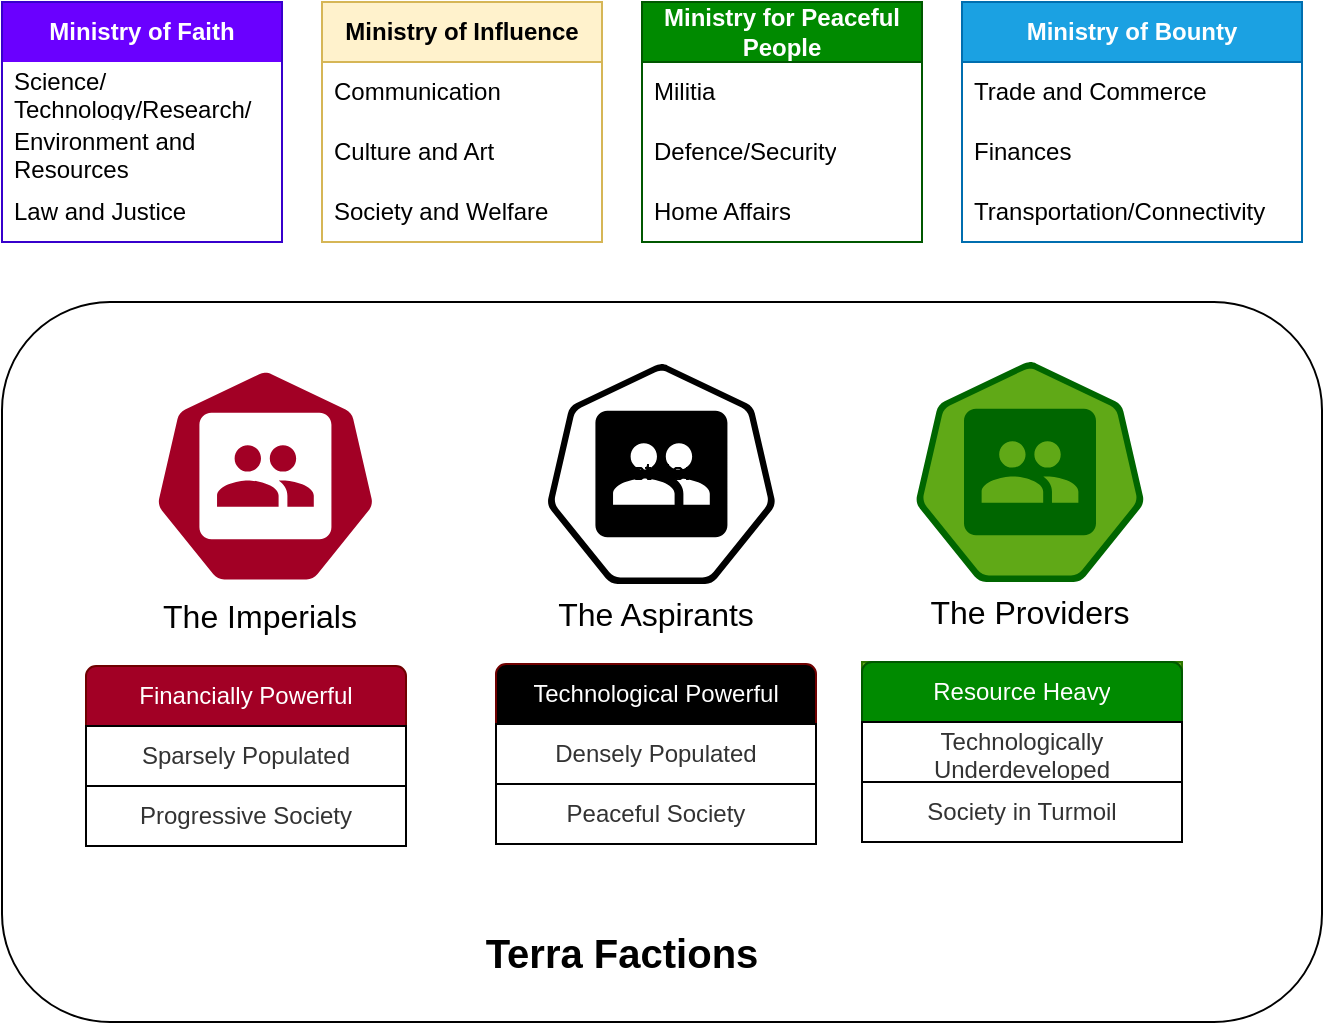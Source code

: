 <mxfile version="24.7.7">
  <diagram name="Page-1" id="OA5lhBvL4lhhUDkWxiJp">
    <mxGraphModel dx="1050" dy="548" grid="1" gridSize="10" guides="1" tooltips="1" connect="1" arrows="1" fold="1" page="1" pageScale="1" pageWidth="850" pageHeight="1100" background="#FFFFFF" math="0" shadow="0">
      <root>
        <mxCell id="0" />
        <mxCell id="1" parent="0" />
        <mxCell id="br0IHPuya0bW0puSbg45-51" value="" style="rounded=1;whiteSpace=wrap;html=1;" parent="1" vertex="1">
          <mxGeometry x="60" y="170" width="660" height="360" as="geometry" />
        </mxCell>
        <mxCell id="br0IHPuya0bW0puSbg45-3" value="&lt;b&gt;Ministry of Faith&lt;/b&gt;" style="swimlane;fontStyle=0;childLayout=stackLayout;horizontal=1;startSize=30;horizontalStack=0;resizeParent=1;resizeParentMax=0;resizeLast=0;collapsible=1;marginBottom=0;whiteSpace=wrap;html=1;fillColor=#6a00ff;strokeColor=#3700CC;fontColor=#ffffff;swimlaneLine=0;" parent="1" vertex="1">
          <mxGeometry x="60" y="20" width="140" height="120" as="geometry">
            <mxRectangle x="270" y="70" width="60" height="30" as="alternateBounds" />
          </mxGeometry>
        </mxCell>
        <mxCell id="br0IHPuya0bW0puSbg45-4" value="Science/ Technology/Research/ Health" style="text;strokeColor=none;fillColor=none;align=left;verticalAlign=middle;spacingLeft=4;spacingRight=4;overflow=hidden;points=[[0,0.5],[1,0.5]];portConstraint=eastwest;rotatable=0;whiteSpace=wrap;html=1;" parent="br0IHPuya0bW0puSbg45-3" vertex="1">
          <mxGeometry y="30" width="140" height="30" as="geometry" />
        </mxCell>
        <mxCell id="br0IHPuya0bW0puSbg45-5" value="Environment and Resources" style="text;strokeColor=none;fillColor=none;align=left;verticalAlign=middle;spacingLeft=4;spacingRight=4;overflow=hidden;points=[[0,0.5],[1,0.5]];portConstraint=eastwest;rotatable=0;whiteSpace=wrap;html=1;" parent="br0IHPuya0bW0puSbg45-3" vertex="1">
          <mxGeometry y="60" width="140" height="30" as="geometry" />
        </mxCell>
        <mxCell id="br0IHPuya0bW0puSbg45-59" value="Law and Justice" style="text;strokeColor=none;fillColor=none;align=left;verticalAlign=middle;spacingLeft=4;spacingRight=4;overflow=hidden;points=[[0,0.5],[1,0.5]];portConstraint=eastwest;rotatable=0;whiteSpace=wrap;html=1;" parent="br0IHPuya0bW0puSbg45-3" vertex="1">
          <mxGeometry y="90" width="140" height="30" as="geometry" />
        </mxCell>
        <mxCell id="br0IHPuya0bW0puSbg45-7" value="&lt;b&gt;Ministry of Influence&lt;/b&gt;" style="swimlane;fontStyle=0;childLayout=stackLayout;horizontal=1;startSize=30;horizontalStack=0;resizeParent=1;resizeParentMax=0;resizeLast=0;collapsible=1;marginBottom=0;whiteSpace=wrap;html=1;fillColor=#fff2cc;strokeColor=#d6b656;" parent="1" vertex="1">
          <mxGeometry x="220" y="20" width="140" height="120" as="geometry" />
        </mxCell>
        <mxCell id="br0IHPuya0bW0puSbg45-8" value="&lt;div&gt;Communication&lt;/div&gt;" style="text;strokeColor=none;fillColor=none;align=left;verticalAlign=middle;spacingLeft=4;spacingRight=4;overflow=hidden;points=[[0,0.5],[1,0.5]];portConstraint=eastwest;rotatable=0;whiteSpace=wrap;html=1;" parent="br0IHPuya0bW0puSbg45-7" vertex="1">
          <mxGeometry y="30" width="140" height="30" as="geometry" />
        </mxCell>
        <mxCell id="br0IHPuya0bW0puSbg45-9" value="Culture and Art" style="text;strokeColor=none;fillColor=none;align=left;verticalAlign=middle;spacingLeft=4;spacingRight=4;overflow=hidden;points=[[0,0.5],[1,0.5]];portConstraint=eastwest;rotatable=0;whiteSpace=wrap;html=1;" parent="br0IHPuya0bW0puSbg45-7" vertex="1">
          <mxGeometry y="60" width="140" height="30" as="geometry" />
        </mxCell>
        <mxCell id="br0IHPuya0bW0puSbg45-10" value="Society and Welfare" style="text;strokeColor=none;fillColor=none;align=left;verticalAlign=middle;spacingLeft=4;spacingRight=4;overflow=hidden;points=[[0,0.5],[1,0.5]];portConstraint=eastwest;rotatable=0;whiteSpace=wrap;html=1;" parent="br0IHPuya0bW0puSbg45-7" vertex="1">
          <mxGeometry y="90" width="140" height="30" as="geometry" />
        </mxCell>
        <mxCell id="br0IHPuya0bW0puSbg45-11" value="&lt;b&gt;Ministry of Bounty&lt;/b&gt;" style="swimlane;fontStyle=0;childLayout=stackLayout;horizontal=1;startSize=30;horizontalStack=0;resizeParent=1;resizeParentMax=0;resizeLast=0;collapsible=1;marginBottom=0;whiteSpace=wrap;html=1;fillColor=#1ba1e2;strokeColor=#006EAF;fontColor=#ffffff;" parent="1" vertex="1">
          <mxGeometry x="540" y="20" width="170" height="120" as="geometry" />
        </mxCell>
        <mxCell id="br0IHPuya0bW0puSbg45-12" value="Trade and Commerce" style="text;strokeColor=none;fillColor=none;align=left;verticalAlign=middle;spacingLeft=4;spacingRight=4;overflow=hidden;points=[[0,0.5],[1,0.5]];portConstraint=eastwest;rotatable=0;whiteSpace=wrap;html=1;" parent="br0IHPuya0bW0puSbg45-11" vertex="1">
          <mxGeometry y="30" width="170" height="30" as="geometry" />
        </mxCell>
        <mxCell id="br0IHPuya0bW0puSbg45-13" value="Finances" style="text;strokeColor=none;fillColor=none;align=left;verticalAlign=middle;spacingLeft=4;spacingRight=4;overflow=hidden;points=[[0,0.5],[1,0.5]];portConstraint=eastwest;rotatable=0;whiteSpace=wrap;html=1;" parent="br0IHPuya0bW0puSbg45-11" vertex="1">
          <mxGeometry y="60" width="170" height="30" as="geometry" />
        </mxCell>
        <mxCell id="br0IHPuya0bW0puSbg45-14" value="Transportation/Connectivity" style="text;strokeColor=none;fillColor=none;align=left;verticalAlign=middle;spacingLeft=4;spacingRight=4;overflow=hidden;points=[[0,0.5],[1,0.5]];portConstraint=eastwest;rotatable=0;whiteSpace=wrap;html=1;" parent="br0IHPuya0bW0puSbg45-11" vertex="1">
          <mxGeometry y="90" width="170" height="30" as="geometry" />
        </mxCell>
        <mxCell id="br0IHPuya0bW0puSbg45-15" value="&lt;b&gt;Ministry for Peaceful People&lt;/b&gt;" style="swimlane;fontStyle=0;childLayout=stackLayout;horizontal=1;startSize=30;horizontalStack=0;resizeParent=1;resizeParentMax=0;resizeLast=0;collapsible=1;marginBottom=0;whiteSpace=wrap;html=1;fillColor=#008a00;fontColor=#ffffff;strokeColor=#005700;" parent="1" vertex="1">
          <mxGeometry x="380" y="20" width="140" height="120" as="geometry">
            <mxRectangle x="370" y="20" width="190" height="30" as="alternateBounds" />
          </mxGeometry>
        </mxCell>
        <mxCell id="br0IHPuya0bW0puSbg45-16" value="Militia" style="text;strokeColor=none;fillColor=none;align=left;verticalAlign=middle;spacingLeft=4;spacingRight=4;overflow=hidden;points=[[0,0.5],[1,0.5]];portConstraint=eastwest;rotatable=0;whiteSpace=wrap;html=1;" parent="br0IHPuya0bW0puSbg45-15" vertex="1">
          <mxGeometry y="30" width="140" height="30" as="geometry" />
        </mxCell>
        <mxCell id="br0IHPuya0bW0puSbg45-17" value="Defence/Security" style="text;strokeColor=none;fillColor=none;align=left;verticalAlign=middle;spacingLeft=4;spacingRight=4;overflow=hidden;points=[[0,0.5],[1,0.5]];portConstraint=eastwest;rotatable=0;whiteSpace=wrap;html=1;" parent="br0IHPuya0bW0puSbg45-15" vertex="1">
          <mxGeometry y="60" width="140" height="30" as="geometry" />
        </mxCell>
        <mxCell id="br0IHPuya0bW0puSbg45-18" value="Home Affairs" style="text;strokeColor=none;fillColor=none;align=left;verticalAlign=middle;spacingLeft=4;spacingRight=4;overflow=hidden;points=[[0,0.5],[1,0.5]];portConstraint=eastwest;rotatable=0;whiteSpace=wrap;html=1;" parent="br0IHPuya0bW0puSbg45-15" vertex="1">
          <mxGeometry y="90" width="140" height="30" as="geometry" />
        </mxCell>
        <mxCell id="br0IHPuya0bW0puSbg45-26" value="" style="group" parent="1" vertex="1" connectable="0">
          <mxGeometry x="129" y="202" width="120.0" height="140" as="geometry" />
        </mxCell>
        <mxCell id="br0IHPuya0bW0puSbg45-19" value="" style="aspect=fixed;sketch=0;html=1;dashed=0;whitespace=wrap;verticalLabelPosition=bottom;verticalAlign=top;fillColor=#a20025;strokeColor=#FFFFFF;points=[[0.005,0.63,0],[0.1,0.2,0],[0.9,0.2,0],[0.5,0,0],[0.995,0.63,0],[0.72,0.99,0],[0.5,1,0],[0.28,0.99,0]];shape=mxgraph.kubernetes.icon2;prIcon=group;fontColor=#ffffff;" parent="br0IHPuya0bW0puSbg45-26" vertex="1">
          <mxGeometry x="5.42" width="114.58" height="110" as="geometry" />
        </mxCell>
        <mxCell id="br0IHPuya0bW0puSbg45-25" value="&lt;font style=&quot;font-size: 16px;&quot;&gt;The Imperials&lt;/font&gt;" style="text;html=1;align=center;verticalAlign=middle;whiteSpace=wrap;rounded=0;" parent="br0IHPuya0bW0puSbg45-26" vertex="1">
          <mxGeometry y="110" width="120" height="30" as="geometry" />
        </mxCell>
        <mxCell id="br0IHPuya0bW0puSbg45-30" value="" style="group" parent="1" vertex="1" connectable="0">
          <mxGeometry x="514" y="200" width="120" height="140" as="geometry" />
        </mxCell>
        <mxCell id="br0IHPuya0bW0puSbg45-23" value="" style="aspect=fixed;sketch=0;html=1;dashed=0;whitespace=wrap;verticalLabelPosition=bottom;verticalAlign=top;fillColor=#60a917;strokeColor=#006600;points=[[0.005,0.63,0],[0.1,0.2,0],[0.9,0.2,0],[0.5,0,0],[0.995,0.63,0],[0.72,0.99,0],[0.5,1,0],[0.28,0.99,0]];shape=mxgraph.kubernetes.icon2;prIcon=group;fontColor=#ffffff;" parent="br0IHPuya0bW0puSbg45-30" vertex="1">
          <mxGeometry x="2.71" width="114.58" height="110" as="geometry" />
        </mxCell>
        <mxCell id="br0IHPuya0bW0puSbg45-27" value="&lt;font style=&quot;font-size: 16px;&quot;&gt;The Providers&lt;br&gt;&lt;/font&gt;" style="text;html=1;align=center;verticalAlign=middle;whiteSpace=wrap;rounded=0;" parent="br0IHPuya0bW0puSbg45-30" vertex="1">
          <mxGeometry y="110" width="120" height="30" as="geometry" />
        </mxCell>
        <mxCell id="br0IHPuya0bW0puSbg45-31" value="" style="group" parent="1" vertex="1" connectable="0">
          <mxGeometry x="327.0" y="201" width="120" height="140" as="geometry" />
        </mxCell>
        <mxCell id="br0IHPuya0bW0puSbg45-24" value="" style="aspect=fixed;sketch=0;html=1;dashed=0;whitespace=wrap;verticalLabelPosition=bottom;verticalAlign=top;points=[[0.005,0.63,0],[0.1,0.2,0],[0.9,0.2,0],[0.5,0,0],[0.995,0.63,0],[0.72,0.99,0],[0.5,1,0],[0.28,0.99,0]];shape=mxgraph.kubernetes.icon2;prIcon=group;" parent="br0IHPuya0bW0puSbg45-31" vertex="1">
          <mxGeometry x="5.42" width="114.58" height="110" as="geometry" />
        </mxCell>
        <mxCell id="br0IHPuya0bW0puSbg45-28" value="&lt;font style=&quot;font-size: 16px;&quot;&gt;The Aspirants&lt;br&gt;&lt;/font&gt;" style="text;html=1;align=center;verticalAlign=middle;whiteSpace=wrap;rounded=0;" parent="br0IHPuya0bW0puSbg45-31" vertex="1">
          <mxGeometry y="110" width="120" height="30" as="geometry" />
        </mxCell>
        <mxCell id="br0IHPuya0bW0puSbg45-41" value="" style="group;align=center;" parent="1" vertex="1" connectable="0">
          <mxGeometry x="102" y="352" width="160" height="90" as="geometry" />
        </mxCell>
        <mxCell id="br0IHPuya0bW0puSbg45-37" value="Financially Powerful" style="text;strokeColor=#6F0000;fillColor=#a20025;align=center;verticalAlign=middle;spacingLeft=10;spacingRight=10;overflow=hidden;points=[[0,0.5],[1,0.5]];portConstraint=eastwest;rotatable=0;whiteSpace=wrap;html=1;shape=mxgraph.bootstrap.topButton;rSize=5;fontColor=#ffffff;" parent="br0IHPuya0bW0puSbg45-41" vertex="1">
          <mxGeometry width="160" height="30" as="geometry" />
        </mxCell>
        <mxCell id="br0IHPuya0bW0puSbg45-38" value="Sparsely Populated" style="text;strokeColor=#000000;fillColor=#FFFFFF;align=center;verticalAlign=middle;spacingLeft=10;spacingRight=10;overflow=hidden;points=[[0,0.5],[1,0.5]];portConstraint=eastwest;rotatable=0;whiteSpace=wrap;html=1;rSize=5;fontColor=#333333;" parent="br0IHPuya0bW0puSbg45-41" vertex="1">
          <mxGeometry y="30" width="160" height="30" as="geometry" />
        </mxCell>
        <mxCell id="br0IHPuya0bW0puSbg45-39" value="Progressive Society" style="text;strokeColor=#000000;fillColor=#FFFFFF;align=center;verticalAlign=middle;spacingLeft=10;spacingRight=10;overflow=hidden;points=[[0,0.5],[1,0.5]];portConstraint=eastwest;rotatable=0;whiteSpace=wrap;html=1;rSize=5;fontColor=#333333;" parent="br0IHPuya0bW0puSbg45-41" vertex="1">
          <mxGeometry y="60" width="160" height="30" as="geometry" />
        </mxCell>
        <mxCell id="br0IHPuya0bW0puSbg45-42" value="" style="group" parent="1" vertex="1" connectable="0">
          <mxGeometry x="307" y="351" width="160" height="90" as="geometry" />
        </mxCell>
        <mxCell id="br0IHPuya0bW0puSbg45-43" value="Technological Powerful" style="text;strokeColor=#6F0000;fillColor=#000000;align=center;verticalAlign=middle;spacingLeft=10;spacingRight=10;overflow=hidden;points=[[0,0.5],[1,0.5]];portConstraint=eastwest;rotatable=0;whiteSpace=wrap;html=1;shape=mxgraph.bootstrap.topButton;rSize=5;fontColor=#ffffff;" parent="br0IHPuya0bW0puSbg45-42" vertex="1">
          <mxGeometry width="160" height="30" as="geometry" />
        </mxCell>
        <mxCell id="br0IHPuya0bW0puSbg45-44" value="Densely Populated" style="text;strokeColor=#000000;fillColor=#FFFFFF;align=center;verticalAlign=middle;spacingLeft=10;spacingRight=10;overflow=hidden;points=[[0,0.5],[1,0.5]];portConstraint=eastwest;rotatable=0;whiteSpace=wrap;html=1;rSize=5;fontColor=#333333;" parent="br0IHPuya0bW0puSbg45-42" vertex="1">
          <mxGeometry y="30" width="160" height="30" as="geometry" />
        </mxCell>
        <mxCell id="br0IHPuya0bW0puSbg45-45" value="Peaceful Society" style="text;strokeColor=#000000;fillColor=#FFFFFF;align=center;verticalAlign=middle;spacingLeft=10;spacingRight=10;overflow=hidden;points=[[0,0.5],[1,0.5]];portConstraint=eastwest;rotatable=0;whiteSpace=wrap;html=1;rSize=5;fontColor=#333333;" parent="br0IHPuya0bW0puSbg45-42" vertex="1">
          <mxGeometry y="60" width="160" height="30" as="geometry" />
        </mxCell>
        <mxCell id="br0IHPuya0bW0puSbg45-46" value="" style="group;fillColor=#60a917;fontColor=#ffffff;strokeColor=#2D7600;" parent="1" vertex="1" connectable="0">
          <mxGeometry x="490" y="350" width="160" height="90" as="geometry" />
        </mxCell>
        <mxCell id="br0IHPuya0bW0puSbg45-47" value="Resource Heavy" style="text;strokeColor=#005700;fillColor=#008a00;align=center;verticalAlign=middle;spacingLeft=10;spacingRight=10;overflow=hidden;points=[[0,0.5],[1,0.5]];portConstraint=eastwest;rotatable=0;whiteSpace=wrap;html=1;shape=mxgraph.bootstrap.topButton;rSize=5;fontColor=#ffffff;" parent="br0IHPuya0bW0puSbg45-46" vertex="1">
          <mxGeometry width="160" height="30" as="geometry" />
        </mxCell>
        <mxCell id="br0IHPuya0bW0puSbg45-48" value="Technologically Underdeveloped" style="text;strokeColor=#000000;fillColor=#FFFFFF;align=center;verticalAlign=middle;spacingLeft=10;spacingRight=10;overflow=hidden;points=[[0,0.5],[1,0.5]];portConstraint=eastwest;rotatable=0;whiteSpace=wrap;html=1;rSize=5;fontColor=#333333;" parent="br0IHPuya0bW0puSbg45-46" vertex="1">
          <mxGeometry y="30" width="160" height="30" as="geometry" />
        </mxCell>
        <mxCell id="br0IHPuya0bW0puSbg45-49" value="Society in Turmoil" style="text;strokeColor=#000000;fillColor=#FFFFFF;align=center;verticalAlign=middle;spacingLeft=10;spacingRight=10;overflow=hidden;points=[[0,0.5],[1,0.5]];portConstraint=eastwest;rotatable=0;whiteSpace=wrap;html=1;rSize=5;fontColor=#333333;" parent="br0IHPuya0bW0puSbg45-46" vertex="1">
          <mxGeometry y="60" width="160" height="30" as="geometry" />
        </mxCell>
        <mxCell id="br0IHPuya0bW0puSbg45-54" value="&lt;b&gt;&lt;font style=&quot;font-size: 20px;&quot;&gt;Terra Factions&lt;/font&gt;&lt;/b&gt;" style="text;html=1;align=center;verticalAlign=middle;whiteSpace=wrap;rounded=0;" parent="1" vertex="1">
          <mxGeometry x="140" y="480" width="460" height="30" as="geometry" />
        </mxCell>
        <mxCell id="br0IHPuya0bW0puSbg45-56" value="List Item" style="text;strokeColor=none;fillColor=none;align=left;verticalAlign=middle;spacingLeft=4;spacingRight=4;overflow=hidden;points=[[0,0.5],[1,0.5]];portConstraint=eastwest;rotatable=0;whiteSpace=wrap;html=1;" parent="1" vertex="1">
          <mxGeometry x="360" y="240" width="80" height="30" as="geometry" />
        </mxCell>
        <mxCell id="br0IHPuya0bW0puSbg45-57" value="List Item" style="text;strokeColor=none;fillColor=none;align=left;verticalAlign=middle;spacingLeft=4;spacingRight=4;overflow=hidden;points=[[0,0.5],[1,0.5]];portConstraint=eastwest;rotatable=0;whiteSpace=wrap;html=1;" parent="1" vertex="1">
          <mxGeometry x="360" y="240" width="80" height="30" as="geometry" />
        </mxCell>
        <mxCell id="br0IHPuya0bW0puSbg45-58" value="List Item" style="text;strokeColor=none;fillColor=none;align=left;verticalAlign=middle;spacingLeft=4;spacingRight=4;overflow=hidden;points=[[0,0.5],[1,0.5]];portConstraint=eastwest;rotatable=0;whiteSpace=wrap;html=1;" parent="1" vertex="1">
          <mxGeometry x="360" y="240" width="80" height="30" as="geometry" />
        </mxCell>
      </root>
    </mxGraphModel>
  </diagram>
</mxfile>
